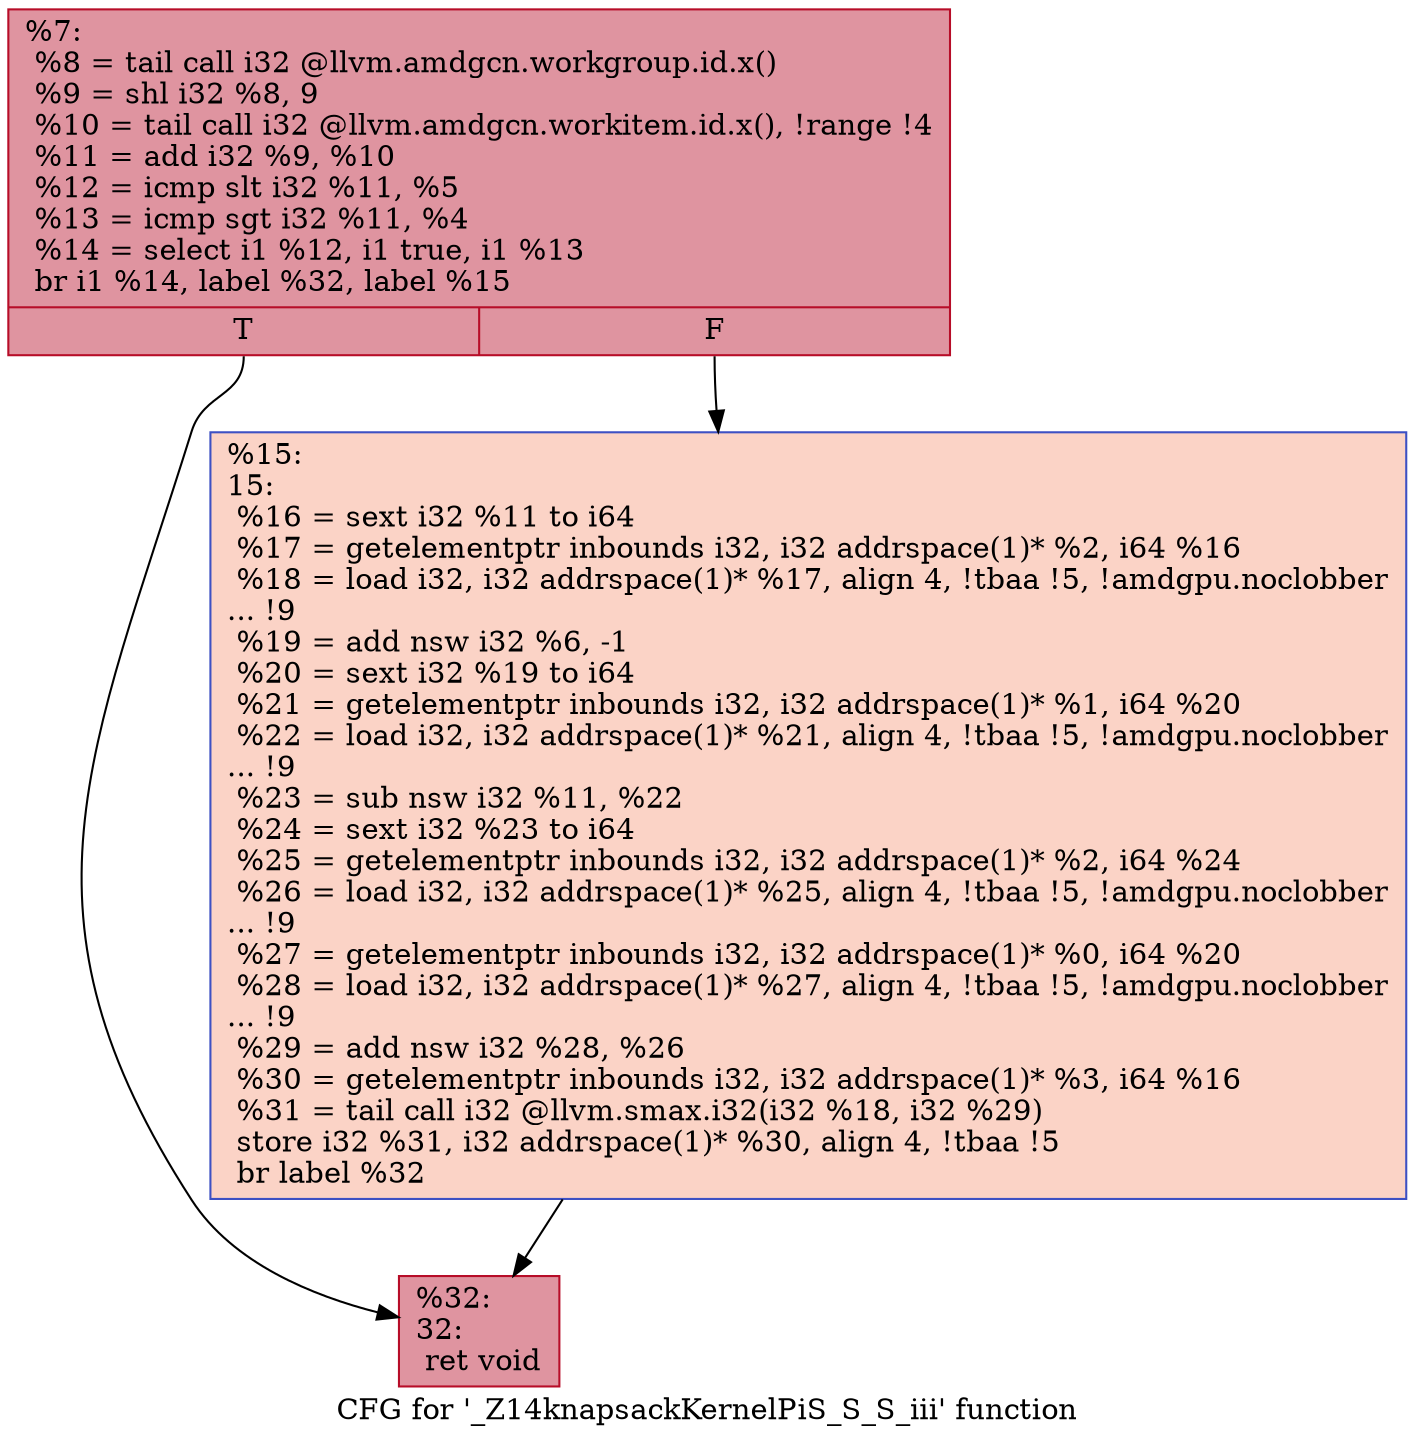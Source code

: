 digraph "CFG for '_Z14knapsackKernelPiS_S_S_iii' function" {
	label="CFG for '_Z14knapsackKernelPiS_S_S_iii' function";

	Node0x56152f0 [shape=record,color="#b70d28ff", style=filled, fillcolor="#b70d2870",label="{%7:\l  %8 = tail call i32 @llvm.amdgcn.workgroup.id.x()\l  %9 = shl i32 %8, 9\l  %10 = tail call i32 @llvm.amdgcn.workitem.id.x(), !range !4\l  %11 = add i32 %9, %10\l  %12 = icmp slt i32 %11, %5\l  %13 = icmp sgt i32 %11, %4\l  %14 = select i1 %12, i1 true, i1 %13\l  br i1 %14, label %32, label %15\l|{<s0>T|<s1>F}}"];
	Node0x56152f0:s0 -> Node0x5616bf0;
	Node0x56152f0:s1 -> Node0x5616c80;
	Node0x5616c80 [shape=record,color="#3d50c3ff", style=filled, fillcolor="#f59c7d70",label="{%15:\l15:                                               \l  %16 = sext i32 %11 to i64\l  %17 = getelementptr inbounds i32, i32 addrspace(1)* %2, i64 %16\l  %18 = load i32, i32 addrspace(1)* %17, align 4, !tbaa !5, !amdgpu.noclobber\l... !9\l  %19 = add nsw i32 %6, -1\l  %20 = sext i32 %19 to i64\l  %21 = getelementptr inbounds i32, i32 addrspace(1)* %1, i64 %20\l  %22 = load i32, i32 addrspace(1)* %21, align 4, !tbaa !5, !amdgpu.noclobber\l... !9\l  %23 = sub nsw i32 %11, %22\l  %24 = sext i32 %23 to i64\l  %25 = getelementptr inbounds i32, i32 addrspace(1)* %2, i64 %24\l  %26 = load i32, i32 addrspace(1)* %25, align 4, !tbaa !5, !amdgpu.noclobber\l... !9\l  %27 = getelementptr inbounds i32, i32 addrspace(1)* %0, i64 %20\l  %28 = load i32, i32 addrspace(1)* %27, align 4, !tbaa !5, !amdgpu.noclobber\l... !9\l  %29 = add nsw i32 %28, %26\l  %30 = getelementptr inbounds i32, i32 addrspace(1)* %3, i64 %16\l  %31 = tail call i32 @llvm.smax.i32(i32 %18, i32 %29)\l  store i32 %31, i32 addrspace(1)* %30, align 4, !tbaa !5\l  br label %32\l}"];
	Node0x5616c80 -> Node0x5616bf0;
	Node0x5616bf0 [shape=record,color="#b70d28ff", style=filled, fillcolor="#b70d2870",label="{%32:\l32:                                               \l  ret void\l}"];
}
